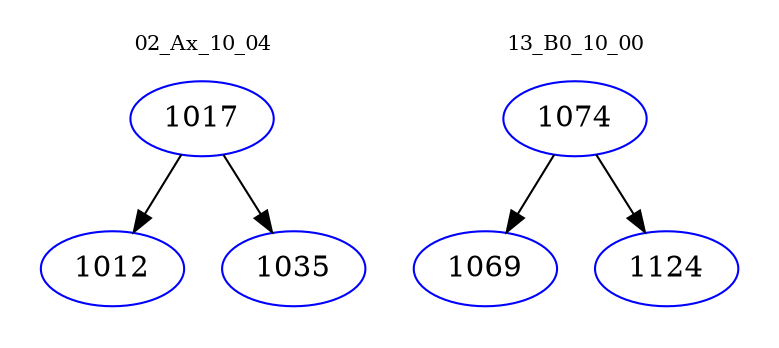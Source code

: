 digraph{
subgraph cluster_0 {
color = white
label = "02_Ax_10_04";
fontsize=10;
T0_1017 [label="1017", color="blue"]
T0_1017 -> T0_1012 [color="black"]
T0_1012 [label="1012", color="blue"]
T0_1017 -> T0_1035 [color="black"]
T0_1035 [label="1035", color="blue"]
}
subgraph cluster_1 {
color = white
label = "13_B0_10_00";
fontsize=10;
T1_1074 [label="1074", color="blue"]
T1_1074 -> T1_1069 [color="black"]
T1_1069 [label="1069", color="blue"]
T1_1074 -> T1_1124 [color="black"]
T1_1124 [label="1124", color="blue"]
}
}

